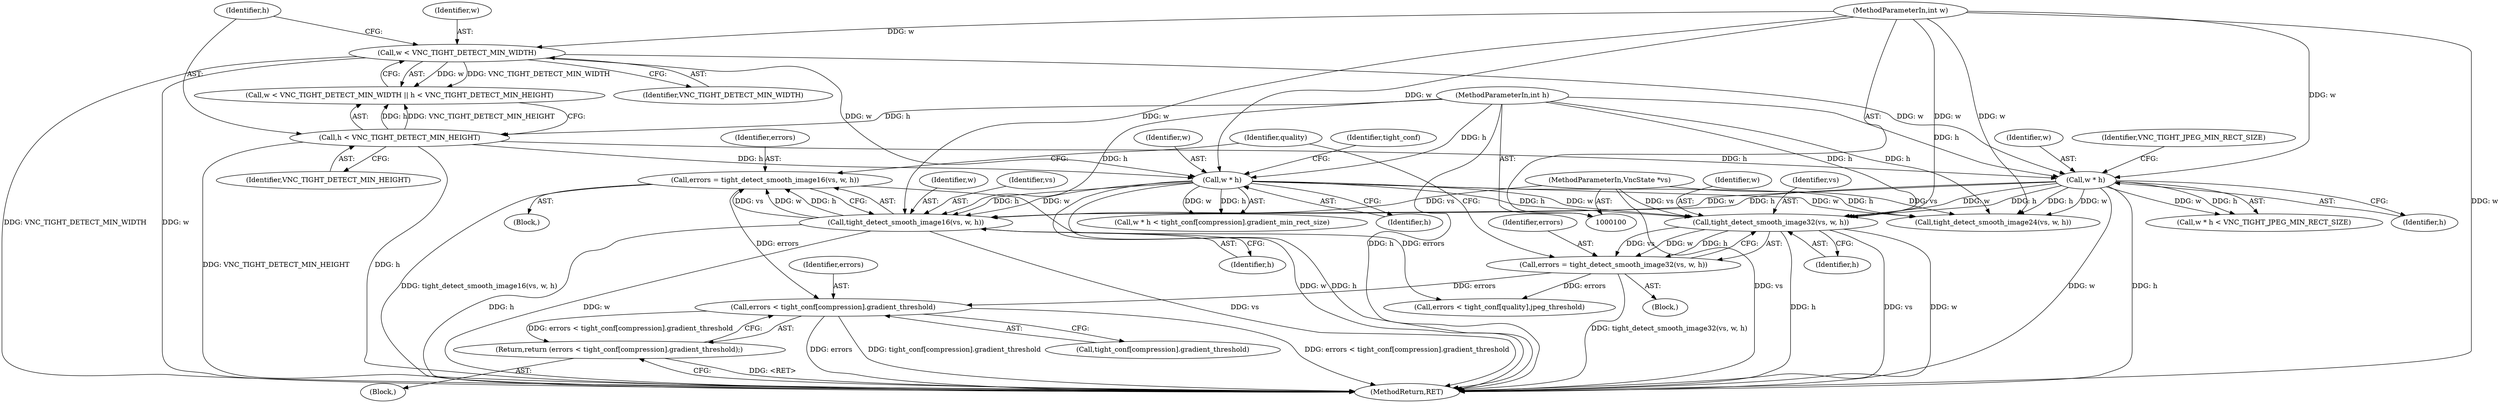 digraph "0_qemu_9f64916da20eea67121d544698676295bbb105a7_4@array" {
"1000279" [label="(Call,errors < tight_conf[compression].gradient_threshold)"];
"1000258" [label="(Call,errors = tight_detect_smooth_image16(vs, w, h))"];
"1000260" [label="(Call,tight_detect_smooth_image16(vs, w, h))"];
"1000101" [label="(MethodParameterIn,VncState *vs)"];
"1000185" [label="(Call,w * h)"];
"1000151" [label="(Call,w < VNC_TIGHT_DETECT_MIN_WIDTH)"];
"1000102" [label="(MethodParameterIn,int w)"];
"1000154" [label="(Call,h < VNC_TIGHT_DETECT_MIN_HEIGHT)"];
"1000103" [label="(MethodParameterIn,int h)"];
"1000174" [label="(Call,w * h)"];
"1000250" [label="(Call,errors = tight_detect_smooth_image32(vs, w, h))"];
"1000252" [label="(Call,tight_detect_smooth_image32(vs, w, h))"];
"1000278" [label="(Return,return (errors < tight_conf[compression].gradient_threshold);)"];
"1000174" [label="(Call,w * h)"];
"1000185" [label="(Call,w * h)"];
"1000187" [label="(Identifier,h)"];
"1000280" [label="(Identifier,errors)"];
"1000175" [label="(Identifier,w)"];
"1000257" [label="(Block,)"];
"1000190" [label="(Identifier,tight_conf)"];
"1000255" [label="(Identifier,h)"];
"1000262" [label="(Identifier,w)"];
"1000281" [label="(Call,tight_conf[compression].gradient_threshold)"];
"1000150" [label="(Call,w < VNC_TIGHT_DETECT_MIN_WIDTH || h < VNC_TIGHT_DETECT_MIN_HEIGHT)"];
"1000184" [label="(Call,w * h < tight_conf[compression].gradient_min_rect_size)"];
"1000177" [label="(Identifier,VNC_TIGHT_JPEG_MIN_RECT_SIZE)"];
"1000156" [label="(Identifier,VNC_TIGHT_DETECT_MIN_HEIGHT)"];
"1000279" [label="(Call,errors < tight_conf[compression].gradient_threshold)"];
"1000261" [label="(Identifier,vs)"];
"1000278" [label="(Return,return (errors < tight_conf[compression].gradient_threshold);)"];
"1000216" [label="(Call,tight_detect_smooth_image24(vs, w, h))"];
"1000155" [label="(Identifier,h)"];
"1000286" [label="(MethodReturn,RET)"];
"1000104" [label="(Block,)"];
"1000102" [label="(MethodParameterIn,int w)"];
"1000151" [label="(Call,w < VNC_TIGHT_DETECT_MIN_WIDTH)"];
"1000251" [label="(Identifier,errors)"];
"1000254" [label="(Identifier,w)"];
"1000259" [label="(Identifier,errors)"];
"1000253" [label="(Identifier,vs)"];
"1000252" [label="(Call,tight_detect_smooth_image32(vs, w, h))"];
"1000250" [label="(Call,errors = tight_detect_smooth_image32(vs, w, h))"];
"1000152" [label="(Identifier,w)"];
"1000153" [label="(Identifier,VNC_TIGHT_DETECT_MIN_WIDTH)"];
"1000263" [label="(Identifier,h)"];
"1000173" [label="(Call,w * h < VNC_TIGHT_JPEG_MIN_RECT_SIZE)"];
"1000103" [label="(MethodParameterIn,int h)"];
"1000186" [label="(Identifier,w)"];
"1000176" [label="(Identifier,h)"];
"1000258" [label="(Call,errors = tight_detect_smooth_image16(vs, w, h))"];
"1000260" [label="(Call,tight_detect_smooth_image16(vs, w, h))"];
"1000101" [label="(MethodParameterIn,VncState *vs)"];
"1000249" [label="(Block,)"];
"1000154" [label="(Call,h < VNC_TIGHT_DETECT_MIN_HEIGHT)"];
"1000271" [label="(Call,errors < tight_conf[quality].jpeg_threshold)"];
"1000266" [label="(Identifier,quality)"];
"1000279" -> "1000278"  [label="AST: "];
"1000279" -> "1000281"  [label="CFG: "];
"1000280" -> "1000279"  [label="AST: "];
"1000281" -> "1000279"  [label="AST: "];
"1000278" -> "1000279"  [label="CFG: "];
"1000279" -> "1000286"  [label="DDG: errors"];
"1000279" -> "1000286"  [label="DDG: tight_conf[compression].gradient_threshold"];
"1000279" -> "1000286"  [label="DDG: errors < tight_conf[compression].gradient_threshold"];
"1000279" -> "1000278"  [label="DDG: errors < tight_conf[compression].gradient_threshold"];
"1000258" -> "1000279"  [label="DDG: errors"];
"1000250" -> "1000279"  [label="DDG: errors"];
"1000258" -> "1000257"  [label="AST: "];
"1000258" -> "1000260"  [label="CFG: "];
"1000259" -> "1000258"  [label="AST: "];
"1000260" -> "1000258"  [label="AST: "];
"1000266" -> "1000258"  [label="CFG: "];
"1000258" -> "1000286"  [label="DDG: tight_detect_smooth_image16(vs, w, h)"];
"1000260" -> "1000258"  [label="DDG: vs"];
"1000260" -> "1000258"  [label="DDG: w"];
"1000260" -> "1000258"  [label="DDG: h"];
"1000258" -> "1000271"  [label="DDG: errors"];
"1000260" -> "1000263"  [label="CFG: "];
"1000261" -> "1000260"  [label="AST: "];
"1000262" -> "1000260"  [label="AST: "];
"1000263" -> "1000260"  [label="AST: "];
"1000260" -> "1000286"  [label="DDG: h"];
"1000260" -> "1000286"  [label="DDG: w"];
"1000260" -> "1000286"  [label="DDG: vs"];
"1000101" -> "1000260"  [label="DDG: vs"];
"1000185" -> "1000260"  [label="DDG: w"];
"1000185" -> "1000260"  [label="DDG: h"];
"1000174" -> "1000260"  [label="DDG: w"];
"1000174" -> "1000260"  [label="DDG: h"];
"1000102" -> "1000260"  [label="DDG: w"];
"1000103" -> "1000260"  [label="DDG: h"];
"1000101" -> "1000100"  [label="AST: "];
"1000101" -> "1000286"  [label="DDG: vs"];
"1000101" -> "1000216"  [label="DDG: vs"];
"1000101" -> "1000252"  [label="DDG: vs"];
"1000185" -> "1000184"  [label="AST: "];
"1000185" -> "1000187"  [label="CFG: "];
"1000186" -> "1000185"  [label="AST: "];
"1000187" -> "1000185"  [label="AST: "];
"1000190" -> "1000185"  [label="CFG: "];
"1000185" -> "1000286"  [label="DDG: w"];
"1000185" -> "1000286"  [label="DDG: h"];
"1000185" -> "1000184"  [label="DDG: w"];
"1000185" -> "1000184"  [label="DDG: h"];
"1000151" -> "1000185"  [label="DDG: w"];
"1000102" -> "1000185"  [label="DDG: w"];
"1000154" -> "1000185"  [label="DDG: h"];
"1000103" -> "1000185"  [label="DDG: h"];
"1000185" -> "1000216"  [label="DDG: w"];
"1000185" -> "1000216"  [label="DDG: h"];
"1000185" -> "1000252"  [label="DDG: w"];
"1000185" -> "1000252"  [label="DDG: h"];
"1000151" -> "1000150"  [label="AST: "];
"1000151" -> "1000153"  [label="CFG: "];
"1000152" -> "1000151"  [label="AST: "];
"1000153" -> "1000151"  [label="AST: "];
"1000155" -> "1000151"  [label="CFG: "];
"1000150" -> "1000151"  [label="CFG: "];
"1000151" -> "1000286"  [label="DDG: w"];
"1000151" -> "1000286"  [label="DDG: VNC_TIGHT_DETECT_MIN_WIDTH"];
"1000151" -> "1000150"  [label="DDG: w"];
"1000151" -> "1000150"  [label="DDG: VNC_TIGHT_DETECT_MIN_WIDTH"];
"1000102" -> "1000151"  [label="DDG: w"];
"1000151" -> "1000174"  [label="DDG: w"];
"1000102" -> "1000100"  [label="AST: "];
"1000102" -> "1000286"  [label="DDG: w"];
"1000102" -> "1000174"  [label="DDG: w"];
"1000102" -> "1000216"  [label="DDG: w"];
"1000102" -> "1000252"  [label="DDG: w"];
"1000154" -> "1000150"  [label="AST: "];
"1000154" -> "1000156"  [label="CFG: "];
"1000155" -> "1000154"  [label="AST: "];
"1000156" -> "1000154"  [label="AST: "];
"1000150" -> "1000154"  [label="CFG: "];
"1000154" -> "1000286"  [label="DDG: h"];
"1000154" -> "1000286"  [label="DDG: VNC_TIGHT_DETECT_MIN_HEIGHT"];
"1000154" -> "1000150"  [label="DDG: h"];
"1000154" -> "1000150"  [label="DDG: VNC_TIGHT_DETECT_MIN_HEIGHT"];
"1000103" -> "1000154"  [label="DDG: h"];
"1000154" -> "1000174"  [label="DDG: h"];
"1000103" -> "1000100"  [label="AST: "];
"1000103" -> "1000286"  [label="DDG: h"];
"1000103" -> "1000174"  [label="DDG: h"];
"1000103" -> "1000216"  [label="DDG: h"];
"1000103" -> "1000252"  [label="DDG: h"];
"1000174" -> "1000173"  [label="AST: "];
"1000174" -> "1000176"  [label="CFG: "];
"1000175" -> "1000174"  [label="AST: "];
"1000176" -> "1000174"  [label="AST: "];
"1000177" -> "1000174"  [label="CFG: "];
"1000174" -> "1000286"  [label="DDG: h"];
"1000174" -> "1000286"  [label="DDG: w"];
"1000174" -> "1000173"  [label="DDG: w"];
"1000174" -> "1000173"  [label="DDG: h"];
"1000174" -> "1000216"  [label="DDG: w"];
"1000174" -> "1000216"  [label="DDG: h"];
"1000174" -> "1000252"  [label="DDG: w"];
"1000174" -> "1000252"  [label="DDG: h"];
"1000250" -> "1000249"  [label="AST: "];
"1000250" -> "1000252"  [label="CFG: "];
"1000251" -> "1000250"  [label="AST: "];
"1000252" -> "1000250"  [label="AST: "];
"1000266" -> "1000250"  [label="CFG: "];
"1000250" -> "1000286"  [label="DDG: tight_detect_smooth_image32(vs, w, h)"];
"1000252" -> "1000250"  [label="DDG: vs"];
"1000252" -> "1000250"  [label="DDG: w"];
"1000252" -> "1000250"  [label="DDG: h"];
"1000250" -> "1000271"  [label="DDG: errors"];
"1000252" -> "1000255"  [label="CFG: "];
"1000253" -> "1000252"  [label="AST: "];
"1000254" -> "1000252"  [label="AST: "];
"1000255" -> "1000252"  [label="AST: "];
"1000252" -> "1000286"  [label="DDG: h"];
"1000252" -> "1000286"  [label="DDG: vs"];
"1000252" -> "1000286"  [label="DDG: w"];
"1000278" -> "1000104"  [label="AST: "];
"1000286" -> "1000278"  [label="CFG: "];
"1000278" -> "1000286"  [label="DDG: <RET>"];
}
